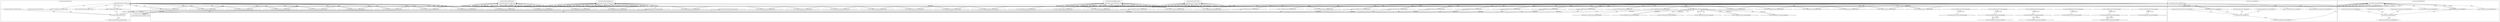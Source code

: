 digraph G {
	"1_fwatchdog#ServerID_667d78fb58-2fhs5"->"10.1.80.1:44448#ServerID_OuterContainerID"[ label="RESPONSE" ];
	"1_fwatchdog#ServerID_667d78fb58-2fhs5"->"10.1.80.1:44450#ServerID_OuterContainerID"[ label="RESPONSE" ];
	"10.1.80.1:44450#ServerID_OuterContainerID"->"1_fwatchdog#ServerID_667d78fb58-2fhs5"[ label="GET" ];
	"10.1.80.1:55918#ServerID_OuterContainerID"->"1_fwatchdog#ServerID_a5edef8e0079"[ label="read" ];
	"10.1.80.1:44448#ServerID_OuterContainerID"->"1_fwatchdog#ServerID_667d78fb58-2fhs5"[ label="GET" ];
	"1_fwatchdog#ServerID_6dcbcc88d5-4vpdn"->"10.1.80.1:55450#ServerID_OuterContainerID"[ label="RESPONSE" ];
	"1_fwatchdog#ServerID_6dcbcc88d5-4vpdn"->"10.1.80.1:55451#ServerID_OuterContainerID"[ label="RESPONSE" ];
	"10.1.80.1:55450#ServerID_OuterContainerID"->"1_fwatchdog#ServerID_6dcbcc88d5-4vpdn"[ label="GET" ];
	"10.1.80.1:55920#ServerID_OuterContainerID"->"1_fwatchdog#ServerID_a5edef8e0079"[ label="read" ];
	"10.1.80.1:55451#ServerID_OuterContainerID"->"1_fwatchdog#ServerID_6dcbcc88d5-4vpdn"[ label="GET" ];
	"10.1.80.1:54383#ServerID_OuterContainerID"->"1_fwatchdog#ServerID_8665dd9487-x4b6d"[ label="GET" ];
	"10.1.80.1:54382#ServerID_OuterContainerID"->"1_fwatchdog#ServerID_8665dd9487-x4b6d"[ label="GET" ];
	"1_fwatchdog#ServerID_8665dd9487-x4b6d"->"10.1.80.1:54383#ServerID_OuterContainerID"[ label="RESPONSE" ];
	"1_fwatchdog#ServerID_a5edef8e0079"->"10.1.80.1:55918#ServerID_OuterContainerID"[ label="write" ];
	"1_fwatchdog#ServerID_8665dd9487-x4b6d"->"10.1.80.1:54382#ServerID_OuterContainerID"[ label="RESPONSE" ];
	"10.1.80.1:55942#ServerID_OuterContainerID"->"1_fwatchdog#ServerID_76c96688d7-2rgjp"[ label="GET" ];
	"1_fwatchdog#ServerID_76c96688d7-2rgjp"->"10.1.80.1:55942#ServerID_OuterContainerID"[ label="RESPONSE" ];
	"10.1.80.1:55944#ServerID_OuterContainerID"->"1_fwatchdog#ServerID_76c96688d7-2rgjp"[ label="GET" ];
	"1_fwatchdog#ServerID_76c96688d7-2rgjp"->"10.1.80.1:55944#ServerID_OuterContainerID"[ label="RESPONSE" ];
	"1_fwatchdog#ServerID_a5edef8e0079"->"10.1.80.1:55920#ServerID_OuterContainerID"[ label="write" ];
	"10.1.80.1:44448#ServerID_OuterContainerID"->"1_fwatchdog#ServerID_79226724f3b6"[ label="read" ];
	"10.1.80.1:44450#ServerID_OuterContainerID"->"1_fwatchdog#ServerID_79226724f3b6"[ label="read" ];
	"1_fwatchdog#ServerID_79226724f3b6"->"10.1.80.1:44450#ServerID_OuterContainerID"[ label="write" ];
	"1_fwatchdog#ServerID_79226724f3b6"->"10.1.80.1:44448#ServerID_OuterContainerID"[ label="write" ];
	"10.1.80.1:55450#ServerID_OuterContainerID"->"1_fwatchdog#ServerID_d4de233c55aa"[ label="read" ];
	"10.1.80.1:55451#ServerID_OuterContainerID"->"1_fwatchdog#ServerID_d4de233c55aa"[ label="read" ];
	"1_fwatchdog#ServerID_d4de233c55aa"->"10.1.80.1:55451#ServerID_OuterContainerID"[ label="write" ];
	"1_fwatchdog#ServerID_d4de233c55aa"->"10.1.80.1:55450#ServerID_OuterContainerID"[ label="write" ];
	"10.1.80.1:54382#ServerID_OuterContainerID"->"1_fwatchdog#ServerID_8df4e6f0b536"[ label="read" ];
	"10.1.80.1:54383#ServerID_OuterContainerID"->"1_fwatchdog#ServerID_8df4e6f0b536"[ label="read" ];
	"1_fwatchdog#ServerID_8df4e6f0b536"->"10.1.80.1:54382#ServerID_OuterContainerID"[ label="write" ];
	"1_fwatchdog#ServerID_8df4e6f0b536"->"10.1.80.1:54383#ServerID_OuterContainerID"[ label="write" ];
	"10.1.80.1:55942#ServerID_OuterContainerID"->"1_fwatchdog#ServerID_a5edef8e0079"[ label="read" ];
	"10.1.80.1:55944#ServerID_OuterContainerID"->"1_fwatchdog#ServerID_a5edef8e0079"[ label="read" ];
	"10.1.80.1:44480#ServerID_OuterContainerID"->"1_fwatchdog#ServerID_667d78fb58-2fhs5"[ label="GET" ];
	"10.1.80.1:44482#ServerID_OuterContainerID"->"1_fwatchdog#ServerID_667d78fb58-2fhs5"[ label="GET" ];
	"1_fwatchdog#ServerID_667d78fb58-2fhs5"->"10.1.80.1:44480#ServerID_OuterContainerID"[ label="RESPONSE" ];
	"1_fwatchdog#ServerID_667d78fb58-2fhs5"->"10.1.80.1:44482#ServerID_OuterContainerID"[ label="RESPONSE" ];
	"10.1.80.1:55484#ServerID_OuterContainerID"->"1_fwatchdog#ServerID_6dcbcc88d5-4vpdn"[ label="GET" ];
	"1_fwatchdog#ServerID_6dcbcc88d5-4vpdn"->"10.1.80.1:55484#ServerID_OuterContainerID"[ label="RESPONSE" ];
	"10.1.80.1:55485#ServerID_OuterContainerID"->"1_fwatchdog#ServerID_6dcbcc88d5-4vpdn"[ label="GET" ];
	"1_fwatchdog#ServerID_6dcbcc88d5-4vpdn"->"10.1.80.1:55485#ServerID_OuterContainerID"[ label="RESPONSE" ];
	"10.1.80.1:54417#ServerID_OuterContainerID"->"1_fwatchdog#ServerID_8665dd9487-x4b6d"[ label="GET" ];
	"10.1.80.1:54416#ServerID_OuterContainerID"->"1_fwatchdog#ServerID_8665dd9487-x4b6d"[ label="GET" ];
	"1_fwatchdog#ServerID_8665dd9487-x4b6d"->"10.1.80.1:54417#ServerID_OuterContainerID"[ label="RESPONSE" ];
	"1_fwatchdog#ServerID_8665dd9487-x4b6d"->"10.1.80.1:54416#ServerID_OuterContainerID"[ label="RESPONSE" ];
	"10.1.80.1:55974#ServerID_OuterContainerID"->"1_fwatchdog#ServerID_76c96688d7-2rgjp"[ label="GET" ];
	"1_fwatchdog#ServerID_76c96688d7-2rgjp"->"10.1.80.1:55974#ServerID_OuterContainerID"[ label="RESPONSE" ];
	"10.1.80.1:55972#ServerID_OuterContainerID"->"1_fwatchdog#ServerID_76c96688d7-2rgjp"[ label="GET" ];
	"1_fwatchdog#ServerID_76c96688d7-2rgjp"->"10.1.80.1:55972#ServerID_OuterContainerID"[ label="RESPONSE" ];
	"1_fwatchdog#ServerID_a5edef8e0079"->"10.1.80.1:55942#ServerID_OuterContainerID"[ label="write" ];
	"10.1.80.247:33606#ServerID_OuterContainerID"->"1_fwatchdog#ServerID_6dcbcc88d5-4vpdn"[ label="POST" ];
	"1_fwatchdog#ServerID_6dcbcc88d5-4vpdn"->"gateway:8080#ServerID_OuterContainerID"[ label="POST" ];
	"1_fwatchdog#ServerID_6dcbcc88d5-4vpdn"->"10.1.80.247:8080#ServerID_OuterContainerID"[ label="POST" ];
	"10.1.80.247:37068#ServerID_OuterContainerID"->"1_fwatchdog#ServerID_8665dd9487-x4b6d"[ label="POST" ];
	"1_fwatchdog#ServerID_8665dd9487-x4b6d"->"10.1.80.247:37068#ServerID_OuterContainerID"[ label="RESPONSE" ];
	"10.1.80.247:8080#ServerID_OuterContainerID"->"1_fwatchdog#ServerID_6dcbcc88d5-4vpdn"[ label="RESPONSE" ];
	"gateway:8080#ServerID_OuterContainerID"->"1_fwatchdog#ServerID_6dcbcc88d5-4vpdn"[ label="RESPONSE" ];
	"10.1.80.247:44326#ServerID_OuterContainerID"->"1_fwatchdog#ServerID_76c96688d7-2rgjp"[ label="POST" ];
	"1_fwatchdog#ServerID_76c96688d7-2rgjp"->"10.1.80.247:44326#ServerID_OuterContainerID"[ label="RESPONSE" ];
	"1_fwatchdog#ServerID_a5edef8e0079"->"10.1.80.1:55944#ServerID_OuterContainerID"[ label="write" ];
	"1_fwatchdog#ServerID_6dcbcc88d5-4vpdn"->"10.1.80.247:33606#ServerID_OuterContainerID"[ label="RESPONSE" ];
	"10.1.80.1:44534#ServerID_OuterContainerID"->"1_fwatchdog#ServerID_667d78fb58-2fhs5"[ label="GET" ];
	"1_fwatchdog#ServerID_667d78fb58-2fhs5"->"10.1.80.1:44534#ServerID_OuterContainerID"[ label="RESPONSE" ];
	"10.1.80.1:44532#ServerID_OuterContainerID"->"1_fwatchdog#ServerID_667d78fb58-2fhs5"[ label="GET" ];
	"1_fwatchdog#ServerID_667d78fb58-2fhs5"->"10.1.80.1:44532#ServerID_OuterContainerID"[ label="RESPONSE" ];
	"10.1.80.1:55534#ServerID_OuterContainerID"->"1_fwatchdog#ServerID_6dcbcc88d5-4vpdn"[ label="GET" ];
	"10.1.80.1:44480#ServerID_OuterContainerID"->"1_fwatchdog#ServerID_79226724f3b6"[ label="read" ];
	"1_fwatchdog#ServerID_6dcbcc88d5-4vpdn"->"10.1.80.1:55534#ServerID_OuterContainerID"[ label="RESPONSE" ];
	"1_fwatchdog#ServerID_79226724f3b6"->"10.1.80.1:44480#ServerID_OuterContainerID"[ label="write" ];
	"10.1.80.1:55536#ServerID_OuterContainerID"->"1_fwatchdog#ServerID_6dcbcc88d5-4vpdn"[ label="GET" ];
	"1_fwatchdog#ServerID_6dcbcc88d5-4vpdn"->"10.1.80.1:55536#ServerID_OuterContainerID"[ label="RESPONSE" ];
	"10.1.80.1:44482#ServerID_OuterContainerID"->"1_fwatchdog#ServerID_79226724f3b6"[ label="read" ];
	"10.1.80.1:54466#ServerID_OuterContainerID"->"1_fwatchdog#ServerID_8665dd9487-x4b6d"[ label="GET" ];
	"10.1.80.1:54467#ServerID_OuterContainerID"->"1_fwatchdog#ServerID_8665dd9487-x4b6d"[ label="GET" ];
	"1_fwatchdog#ServerID_8665dd9487-x4b6d"->"10.1.80.1:54467#ServerID_OuterContainerID"[ label="RESPONSE" ];
	"10.1.80.1:56022#ServerID_OuterContainerID"->"1_fwatchdog#ServerID_76c96688d7-2rgjp"[ label="GET" ];
	"1_fwatchdog#ServerID_8665dd9487-x4b6d"->"10.1.80.1:54466#ServerID_OuterContainerID"[ label="RESPONSE" ];
	"10.1.80.1:56024#ServerID_OuterContainerID"->"1_fwatchdog#ServerID_76c96688d7-2rgjp"[ label="GET" ];
	"1_fwatchdog#ServerID_76c96688d7-2rgjp"->"10.1.80.1:56024#ServerID_OuterContainerID"[ label="RESPONSE" ];
	"1_fwatchdog#ServerID_79226724f3b6"->"10.1.80.1:44482#ServerID_OuterContainerID"[ label="write" ];
	"1_fwatchdog#ServerID_76c96688d7-2rgjp"->"10.1.80.1:56022#ServerID_OuterContainerID"[ label="RESPONSE" ];
	"10.1.80.1:44558#ServerID_OuterContainerID"->"1_fwatchdog#ServerID_667d78fb58-2fhs5"[ label="GET" ];
	"1_fwatchdog#ServerID_667d78fb58-2fhs5"->"10.1.80.1:44558#ServerID_OuterContainerID"[ label="RESPONSE" ];
	"10.1.80.1:44559#ServerID_OuterContainerID"->"1_fwatchdog#ServerID_667d78fb58-2fhs5"[ label="GET" ];
	"1_fwatchdog#ServerID_667d78fb58-2fhs5"->"10.1.80.1:44559#ServerID_OuterContainerID"[ label="RESPONSE" ];
	"10.1.80.1:55560#ServerID_OuterContainerID"->"1_fwatchdog#ServerID_6dcbcc88d5-4vpdn"[ label="GET" ];
	"1_fwatchdog#ServerID_6dcbcc88d5-4vpdn"->"10.1.80.1:55560#ServerID_OuterContainerID"[ label="RESPONSE" ];
	"10.1.80.1:55561#ServerID_OuterContainerID"->"1_fwatchdog#ServerID_6dcbcc88d5-4vpdn"[ label="GET" ];
	"1_fwatchdog#ServerID_6dcbcc88d5-4vpdn"->"10.1.80.1:55561#ServerID_OuterContainerID"[ label="RESPONSE" ];
	"10.1.80.1:54494#ServerID_OuterContainerID"->"1_fwatchdog#ServerID_8665dd9487-x4b6d"[ label="GET" ];
	"1_fwatchdog#ServerID_8665dd9487-x4b6d"->"10.1.80.1:54494#ServerID_OuterContainerID"[ label="RESPONSE" ];
	"10.1.80.1:55484#ServerID_OuterContainerID"->"1_fwatchdog#ServerID_d4de233c55aa"[ label="read" ];
	"10.1.80.1:54492#ServerID_OuterContainerID"->"1_fwatchdog#ServerID_8665dd9487-x4b6d"[ label="GET" ];
	"1_fwatchdog#ServerID_8665dd9487-x4b6d"->"10.1.80.1:54492#ServerID_OuterContainerID"[ label="RESPONSE" ];
	"10.1.80.1:56049#ServerID_OuterContainerID"->"1_fwatchdog#ServerID_76c96688d7-2rgjp"[ label="GET" ];
	"1_fwatchdog#ServerID_76c96688d7-2rgjp"->"10.1.80.1:56049#ServerID_OuterContainerID"[ label="RESPONSE" ];
	"10.1.80.1:56048#ServerID_OuterContainerID"->"1_fwatchdog#ServerID_76c96688d7-2rgjp"[ label="GET" ];
	"1_fwatchdog#ServerID_76c96688d7-2rgjp"->"10.1.80.1:56048#ServerID_OuterContainerID"[ label="RESPONSE" ];
	"1_fwatchdog#ServerID_d4de233c55aa"->"10.1.80.1:55484#ServerID_OuterContainerID"[ label="write" ];
	"10.1.80.1:55485#ServerID_OuterContainerID"->"1_fwatchdog#ServerID_d4de233c55aa"[ label="read" ];
	"10.1.80.1:44590#ServerID_OuterContainerID"->"1_fwatchdog#ServerID_667d78fb58-2fhs5"[ label="GET" ];
	"1_fwatchdog#ServerID_667d78fb58-2fhs5"->"10.1.80.1:44590#ServerID_OuterContainerID"[ label="RESPONSE" ];
	"10.1.80.1:44592#ServerID_OuterContainerID"->"1_fwatchdog#ServerID_667d78fb58-2fhs5"[ label="GET" ];
	"1_fwatchdog#ServerID_667d78fb58-2fhs5"->"10.1.80.1:44592#ServerID_OuterContainerID"[ label="RESPONSE" ];
	"10.1.80.1:55594#ServerID_OuterContainerID"->"1_fwatchdog#ServerID_6dcbcc88d5-4vpdn"[ label="GET" ];
	"1_fwatchdog#ServerID_6dcbcc88d5-4vpdn"->"10.1.80.1:55594#ServerID_OuterContainerID"[ label="RESPONSE" ];
	"10.1.80.1:55592#ServerID_OuterContainerID"->"1_fwatchdog#ServerID_6dcbcc88d5-4vpdn"[ label="GET" ];
	"1_fwatchdog#ServerID_6dcbcc88d5-4vpdn"->"10.1.80.1:55592#ServerID_OuterContainerID"[ label="RESPONSE" ];
	"1_fwatchdog#ServerID_d4de233c55aa"->"10.1.80.1:55485#ServerID_OuterContainerID"[ label="write" ];
	"10.1.80.1:54526#ServerID_OuterContainerID"->"1_fwatchdog#ServerID_8665dd9487-x4b6d"[ label="GET" ];
	"1_fwatchdog#ServerID_8665dd9487-x4b6d"->"10.1.80.1:54526#ServerID_OuterContainerID"[ label="RESPONSE" ];
	"10.1.80.1:54527#ServerID_OuterContainerID"->"1_fwatchdog#ServerID_8665dd9487-x4b6d"[ label="GET" ];
	"1_fwatchdog#ServerID_8665dd9487-x4b6d"->"10.1.80.1:54527#ServerID_OuterContainerID"[ label="RESPONSE" ];
	"10.1.80.1:56082#ServerID_OuterContainerID"->"1_fwatchdog#ServerID_76c96688d7-2rgjp"[ label="GET" ];
	"10.1.80.1:56084#ServerID_OuterContainerID"->"1_fwatchdog#ServerID_76c96688d7-2rgjp"[ label="GET" ];
	"10.1.80.1:54416#ServerID_OuterContainerID"->"1_fwatchdog#ServerID_8df4e6f0b536"[ label="read" ];
	"10.1.80.1:54417#ServerID_OuterContainerID"->"1_fwatchdog#ServerID_8df4e6f0b536"[ label="read" ];
	"1_fwatchdog#ServerID_8df4e6f0b536"->"10.1.80.1:54417#ServerID_OuterContainerID"[ label="write" ];
	"1_fwatchdog#ServerID_8df4e6f0b536"->"10.1.80.1:54416#ServerID_OuterContainerID"[ label="write" ];
	"10.1.80.1:55972#ServerID_OuterContainerID"->"1_fwatchdog#ServerID_a5edef8e0079"[ label="read" ];
	"10.1.80.1:55974#ServerID_OuterContainerID"->"1_fwatchdog#ServerID_a5edef8e0079"[ label="read" ];
	"1_fwatchdog#ServerID_a5edef8e0079"->"10.1.80.1:55974#ServerID_OuterContainerID"[ label="write" ];
	"1_fwatchdog#ServerID_a5edef8e0079"->"10.1.80.1:55972#ServerID_OuterContainerID"[ label="write" ];
	"10.1.80.247:33606#ServerID_OuterContainerID"->"1_fwatchdog#ServerID_d4de233c55aa"[ label="read" ];
	"1_fwatchdog#ServerID_d4de233c55aa"->"pipe:[273416759]#ServerID_d4de233c55aa"[ label="write" ];
	"1_fwatchdog#ServerID_d4de233c55aa"->"localhost:3000#ServerID_d4de233c55aa"[ label="connect" ];
	"1_fwatchdog#ServerID_d4de233c55aa"->"localhost:3000#ServerID_d4de233c55aa"[ label="write" ];
	"localhost:3000#ServerID_d4de233c55aa"->"1_fwatchdog#ServerID_d4de233c55aa"[ label="read" ];
	"localhost:3000#ServerID_d4de233c55aa"->"10_node#ServerID_d4de233c55aa"[ label="read" ];
	"10_node#ServerID_d4de233c55aa"->"pipe:[273418164]#ServerID_d4de233c55aa"[ label="write" ];
	"/etc/hosts#ServerID_d4de233c55aa"->"10_node#ServerID_d4de233c55aa"[ label="read" ];
	"/etc/resolv.conf#ServerID_d4de233c55aa"->"10_node#ServerID_d4de233c55aa"[ label="read" ];
	"10_node#ServerID_d4de233c55aa"->"10.152.183.10:53#ServerID_OuterContainerID"[ label="sendto" ];
	"10.152.183.10:53#ServerID_OuterContainerID"->"10_node#ServerID_d4de233c55aa"[ label="recvfrom" ];
	"10.1.80.247:37068#ServerID_OuterContainerID"->"1_fwatchdog#ServerID_8df4e6f0b536"[ label="read" ];
	"10_node#ServerID_d4de233c55aa"->"gateway:8080#ServerID_OuterContainerID"[ label="connect" ];
	"1_fwatchdog#ServerID_8df4e6f0b536"->"pipe:[273416824]#ServerID_8df4e6f0b536"[ label="write" ];
	"localhost:3000#ServerID_8df4e6f0b536"->"1_fwatchdog#ServerID_8df4e6f0b536"[ label="read" ];
	"1_fwatchdog#ServerID_8df4e6f0b536"->"localhost:3000#ServerID_8df4e6f0b536"[ label="connect" ];
	"1_fwatchdog#ServerID_8df4e6f0b536"->"localhost:3000#ServerID_8df4e6f0b536"[ label="write" ];
	"localhost:3000#ServerID_8df4e6f0b536"->"12_node#ServerID_8df4e6f0b536"[ label="read" ];
	"/home/app/node_modules#ServerID_8df4e6f0b536"->"12_node#ServerID_8df4e6f0b536"[ label="read" ];
	"/etc/localtime#ServerID_8df4e6f0b536"->"12_node#ServerID_8df4e6f0b536"[ label="read" ];
	"12_node#ServerID_8df4e6f0b536"->"pipe:[273418319]#ServerID_8df4e6f0b536"[ label="write" ];
	"/usr/share/zoneinfo/#ServerID_8df4e6f0b536"->"12_node#ServerID_8df4e6f0b536"[ label="read" ];
	"1_fwatchdog#ServerID_8df4e6f0b536"->"pipe:[273416825]#ServerID_8df4e6f0b536"[ label="write" ];
	"1_fwatchdog#ServerID_8df4e6f0b536"->"10.1.80.247:37068#ServerID_OuterContainerID"[ label="write" ];
	"gateway:8080#ServerID_OuterContainerID"->"10_node#ServerID_d4de233c55aa"[ label="read" ];
	"10.1.80.247:44326#ServerID_OuterContainerID"->"1_fwatchdog#ServerID_a5edef8e0079"[ label="read" ];
	"1_fwatchdog#ServerID_a5edef8e0079"->"localhost:3000#ServerID_a5edef8e0079"[ label="connect" ];
	"localhost:3000#ServerID_a5edef8e0079"->"1_fwatchdog#ServerID_a5edef8e0079"[ label="read" ];
	"1_fwatchdog#ServerID_a5edef8e0079"->"localhost:3000#ServerID_a5edef8e0079"[ label="write" ];
	"localhost:3000#ServerID_a5edef8e0079"->"15_node#ServerID_a5edef8e0079"[ label="read" ];
	"15_node#ServerID_a5edef8e0079"->"pipe:[273418748]#ServerID_a5edef8e0079"[ label="write" ];
	"pipe:[273418748]#ServerID_a5edef8e0079"->"1_fwatchdog#ServerID_a5edef8e0079"[ label="read" ];
	"1_fwatchdog#ServerID_a5edef8e0079"->"pipe:[273417046]#ServerID_a5edef8e0079"[ label="write" ];
	"/home/app/node_modules#ServerID_a5edef8e0079"->"15_node#ServerID_a5edef8e0079"[ label="read" ];
	"/etc/localtime#ServerID_a5edef8e0079"->"15_node#ServerID_a5edef8e0079"[ label="read" ];
	"/usr/share/zoneinfo/#ServerID_a5edef8e0079"->"15_node#ServerID_a5edef8e0079"[ label="read" ];
	"1_fwatchdog#ServerID_a5edef8e0079"->"/home/app/request.alastor.log#ServerID_a5edef8e0079"[ label="write" ];
	"1_fwatchdog#ServerID_a5edef8e0079"->"10.1.80.247:44326#ServerID_OuterContainerID"[ label="write" ];
	"1_fwatchdog#ServerID_d4de233c55aa"->"pipe:[273416760]#ServerID_d4de233c55aa"[ label="write" ];
	"1_fwatchdog#ServerID_d4de233c55aa"->"10.1.80.247:33606#ServerID_OuterContainerID"[ label="write" ];
	"10.1.80.1:44534#ServerID_OuterContainerID"->"1_fwatchdog#ServerID_79226724f3b6"[ label="read" ];
	"10.1.80.1:44532#ServerID_OuterContainerID"->"1_fwatchdog#ServerID_79226724f3b6"[ label="read" ];
	"1_fwatchdog#ServerID_d4de233c55aa"->"10.1.80.1:55534#ServerID_OuterContainerID"[ label="write" ];
	"1_fwatchdog#ServerID_79226724f3b6"->"10.1.80.1:44532#ServerID_OuterContainerID"[ label="write" ];
	"1_fwatchdog#ServerID_79226724f3b6"->"10.1.80.1:44534#ServerID_OuterContainerID"[ label="write" ];
	"10.1.80.1:55536#ServerID_OuterContainerID"->"1_fwatchdog#ServerID_d4de233c55aa"[ label="read" ];
	"10.1.80.1:55534#ServerID_OuterContainerID"->"1_fwatchdog#ServerID_d4de233c55aa"[ label="read" ];
	"1_fwatchdog#ServerID_d4de233c55aa"->"10.1.80.1:55536#ServerID_OuterContainerID"[ label="write" ];
	"10.1.80.1:54467#ServerID_OuterContainerID"->"1_fwatchdog#ServerID_8df4e6f0b536"[ label="read" ];
	"1_fwatchdog#ServerID_8df4e6f0b536"->"10.1.80.1:54467#ServerID_OuterContainerID"[ label="write" ];
	"10.1.80.1:54466#ServerID_OuterContainerID"->"1_fwatchdog#ServerID_8df4e6f0b536"[ label="read" ];
	"10.1.80.1:56024#ServerID_OuterContainerID"->"1_fwatchdog#ServerID_a5edef8e0079"[ label="read" ];
	"1_fwatchdog#ServerID_8df4e6f0b536"->"10.1.80.1:54466#ServerID_OuterContainerID"[ label="write" ];
	"1_fwatchdog#ServerID_a5edef8e0079"->"10.1.80.1:56024#ServerID_OuterContainerID"[ label="write" ];
	"10.1.80.1:56022#ServerID_OuterContainerID"->"1_fwatchdog#ServerID_a5edef8e0079"[ label="read" ];
	"1_fwatchdog#ServerID_a5edef8e0079"->"10.1.80.1:56022#ServerID_OuterContainerID"[ label="write" ];
	"10.1.80.1:44558#ServerID_OuterContainerID"->"1_fwatchdog#ServerID_79226724f3b6"[ label="read" ];
	"10.1.80.1:44559#ServerID_OuterContainerID"->"1_fwatchdog#ServerID_79226724f3b6"[ label="read" ];
	"1_fwatchdog#ServerID_79226724f3b6"->"10.1.80.1:44558#ServerID_OuterContainerID"[ label="write" ];
	"1_fwatchdog#ServerID_79226724f3b6"->"10.1.80.1:44559#ServerID_OuterContainerID"[ label="write" ];
	"10.1.80.1:55561#ServerID_OuterContainerID"->"1_fwatchdog#ServerID_d4de233c55aa"[ label="read" ];
	"10.1.80.1:55560#ServerID_OuterContainerID"->"1_fwatchdog#ServerID_d4de233c55aa"[ label="read" ];
	"1_fwatchdog#ServerID_d4de233c55aa"->"10.1.80.1:55560#ServerID_OuterContainerID"[ label="write" ];
	"1_fwatchdog#ServerID_d4de233c55aa"->"10.1.80.1:55561#ServerID_OuterContainerID"[ label="write" ];
	"10.1.80.1:54492#ServerID_OuterContainerID"->"1_fwatchdog#ServerID_8df4e6f0b536"[ label="read" ];
	"10.1.80.1:54494#ServerID_OuterContainerID"->"1_fwatchdog#ServerID_8df4e6f0b536"[ label="read" ];
	"1_fwatchdog#ServerID_8df4e6f0b536"->"10.1.80.1:54494#ServerID_OuterContainerID"[ label="write" ];
	"1_fwatchdog#ServerID_8df4e6f0b536"->"10.1.80.1:54492#ServerID_OuterContainerID"[ label="write" ];
	"10.1.80.1:56048#ServerID_OuterContainerID"->"1_fwatchdog#ServerID_a5edef8e0079"[ label="read" ];
	"10.1.80.1:56049#ServerID_OuterContainerID"->"1_fwatchdog#ServerID_a5edef8e0079"[ label="read" ];
	"1_fwatchdog#ServerID_a5edef8e0079"->"10.1.80.1:56049#ServerID_OuterContainerID"[ label="write" ];
	"1_fwatchdog#ServerID_a5edef8e0079"->"10.1.80.1:56048#ServerID_OuterContainerID"[ label="write" ];
	"10.1.80.1:44592#ServerID_OuterContainerID"->"1_fwatchdog#ServerID_79226724f3b6"[ label="read" ];
	"10.1.80.1:44590#ServerID_OuterContainerID"->"1_fwatchdog#ServerID_79226724f3b6"[ label="read" ];
	"1_fwatchdog#ServerID_79226724f3b6"->"10.1.80.1:44590#ServerID_OuterContainerID"[ label="write" ];
	"1_fwatchdog#ServerID_79226724f3b6"->"10.1.80.1:44592#ServerID_OuterContainerID"[ label="write" ];
	"10.1.80.1:55594#ServerID_OuterContainerID"->"1_fwatchdog#ServerID_d4de233c55aa"[ label="read" ];
	"10.1.80.1:55592#ServerID_OuterContainerID"->"1_fwatchdog#ServerID_d4de233c55aa"[ label="read" ];
	"1_fwatchdog#ServerID_d4de233c55aa"->"10.1.80.1:55594#ServerID_OuterContainerID"[ label="write" ];
	"10.1.80.1:54526#ServerID_OuterContainerID"->"1_fwatchdog#ServerID_8df4e6f0b536"[ label="read" ];
	"1_fwatchdog#ServerID_d4de233c55aa"->"10.1.80.1:55592#ServerID_OuterContainerID"[ label="write" ];
	"10.1.80.1:54527#ServerID_OuterContainerID"->"1_fwatchdog#ServerID_8df4e6f0b536"[ label="read" ];
	"1_fwatchdog#ServerID_8df4e6f0b536"->"10.1.80.1:54526#ServerID_OuterContainerID"[ label="write" ];
	"1_fwatchdog#ServerID_8df4e6f0b536"->"10.1.80.1:54527#ServerID_OuterContainerID"[ label="write" ];
	"10.1.80.1:56084#ServerID_OuterContainerID"->"1_fwatchdog#ServerID_a5edef8e0079"[ label="read" ];
	"10.1.80.1:56082#ServerID_OuterContainerID"->"1_fwatchdog#ServerID_a5edef8e0079"[ label="read" ];
	"1_fwatchdog#ServerID_a5edef8e0079"->"10.1.80.1:56084#ServerID_OuterContainerID"[ label="write" ];
	"1_fwatchdog#ServerID_a5edef8e0079"->"10.1.80.1:56082#ServerID_OuterContainerID"[ label="write" ];
	"10.1.80.1:41316#ServerID_OuterContainerID"->"10.1.80.235:8080#ServerID_OuterContainerID"[ label="GET" ];
	"10.1.80.235:8080#ServerID_OuterContainerID"->"10.1.80.1:41316#ServerID_OuterContainerID"[ label="RESPONSE" ];
	"10.1.80.1:47632#ServerID_OuterContainerID"->"10.1.80.243:9090#ServerID_OuterContainerID"[ label="GET" ];
	"10.1.80.243:9090#ServerID_OuterContainerID"->"10.1.80.1:47632#ServerID_OuterContainerID"[ label="RESPONSE" ];
	"10.1.80.243:49946#ServerID_OuterContainerID"->"10.1.80.247:8082#ServerID_OuterContainerID"[ label="GET" ];
	"10.1.80.1:60945#ServerID_OuterContainerID"->"10.1.80.247:8080#ServerID_OuterContainerID"[ label="GET" ];
	"10.1.80.247:8082#ServerID_OuterContainerID"->"10.1.80.243:49946#ServerID_OuterContainerID"[ label="RESPONSE" ];
	"10.1.80.1:60944#ServerID_OuterContainerID"->"10.1.80.247:8080#ServerID_OuterContainerID"[ label="GET" ];
	"10.1.80.247:8080#ServerID_OuterContainerID"->"10.1.80.1:60945#ServerID_OuterContainerID"[ label="RESPONSE" ];
	"10.1.80.247:8080#ServerID_OuterContainerID"->"10.1.80.1:60944#ServerID_OuterContainerID"[ label="RESPONSE" ];
	"10.1.80.1:45098#ServerID_OuterContainerID"->"10.1.80.245:9093#ServerID_OuterContainerID"[ label="GET" ];
	"10.1.80.245:9093#ServerID_OuterContainerID"->"10.1.80.1:45098#ServerID_OuterContainerID"[ label="RESPONSE" ];
	"10.1.80.1:29619#ServerID_OuterContainerID"->"10.1.80.247:8080#ServerID_OuterContainerID"[ label="POST" ];
	"10.1.80.247:8080#ServerID_OuterContainerID"->"10.1.80.1:29619#ServerID_OuterContainerID"[ label="RESPONSE" ];
	"10.1.80.247:8080#ServerID_OuterContainerID"->"10.0.88.125:31112#ServerID_OuterContainerID"[ label="RESPONSE" ];
	"10.1.80.1:52834#ServerID_OuterContainerID"->"10.1.80.233:8000#ServerID_OuterContainerID"[ label="GET" ];
	"10.1.80.233:8000#ServerID_OuterContainerID"->"10.1.80.1:52834#ServerID_OuterContainerID"[ label="RESPONSE" ];
	"10.1.80.1:45020#ServerID_OuterContainerID"->"10.1.80.233:8000#ServerID_OuterContainerID"[ label="GET" ];
	"10.1.80.233:8000#ServerID_OuterContainerID"->"10.1.80.1:45020#ServerID_OuterContainerID"[ label="RESPONSE" ];
	"10.1.80.1:32815#ServerID_OuterContainerID"->"10.1.80.247:8080#ServerID_OuterContainerID"[ label="GET" ];
	"10.1.80.1:32814#ServerID_OuterContainerID"->"10.1.80.247:8080#ServerID_OuterContainerID"[ label="GET" ];
	"10.1.80.247:8080#ServerID_OuterContainerID"->"10.1.80.1:32815#ServerID_OuterContainerID"[ label="RESPONSE" ];
	"10.1.80.247:8080#ServerID_OuterContainerID"->"10.1.80.1:32814#ServerID_OuterContainerID"[ label="RESPONSE" ];
	"10.1.80.1:36926#ServerID_OuterContainerID"->"10.1.80.235:8181#ServerID_OuterContainerID"[ label="GET" ];
	"10.1.80.235:8181#ServerID_OuterContainerID"->"10.1.80.1:36926#ServerID_OuterContainerID"[ label="RESPONSE" ];
	"10.1.80.1:47746#ServerID_OuterContainerID"->"10.1.80.243:9090#ServerID_OuterContainerID"[ label="GET" ];
	"10.1.80.243:9090#ServerID_OuterContainerID"->"10.1.80.1:47746#ServerID_OuterContainerID"[ label="RESPONSE" ];
	"10.1.80.1:45196#ServerID_OuterContainerID"->"10.1.80.245:9093#ServerID_OuterContainerID"[ label="GET" ];
	"10.1.80.245:9093#ServerID_OuterContainerID"->"10.1.80.1:45196#ServerID_OuterContainerID"[ label="RESPONSE" ];
	subgraph "clusterServerID_667d78fb58-2fhs5" {
	label="clusterServerID_667d78fb58-2fhs5";
	"1_fwatchdog#ServerID_667d78fb58-2fhs5" [ shape=box ];

}
;
	subgraph "clusterServerID_6dcbcc88d5-4vpdn" {
	label="clusterServerID_6dcbcc88d5-4vpdn";
	"1_fwatchdog#ServerID_6dcbcc88d5-4vpdn" [ shape=box ];

}
;
	subgraph "clusterServerID_76c96688d7-2rgjp" {
	label="clusterServerID_76c96688d7-2rgjp";
	"1_fwatchdog#ServerID_76c96688d7-2rgjp" [ shape=box ];

}
;
	subgraph "clusterServerID_79226724f3b6" {
	label="clusterServerID_79226724f3b6";
	"1_fwatchdog#ServerID_79226724f3b6" [ shape=box ];

}
;
	subgraph "clusterServerID_8665dd9487-x4b6d" {
	label="clusterServerID_8665dd9487-x4b6d";
	"1_fwatchdog#ServerID_8665dd9487-x4b6d" [ shape=box ];

}
;
	subgraph "clusterServerID_8df4e6f0b536" {
	label="clusterServerID_8df4e6f0b536";
	"/etc/localtime#ServerID_8df4e6f0b536" [ shape=ellipse ];
	"/home/app/node_modules#ServerID_8df4e6f0b536" [ shape=ellipse ];
	"/usr/share/zoneinfo/#ServerID_8df4e6f0b536" [ shape=ellipse ];
	"12_node#ServerID_8df4e6f0b536" [ shape=box ];
	"1_fwatchdog#ServerID_8df4e6f0b536" [ shape=box ];
	"localhost:3000#ServerID_8df4e6f0b536" [ shape=diamond ];
	"pipe:[273416824]#ServerID_8df4e6f0b536" [ shape=ellipse ];
	"pipe:[273416825]#ServerID_8df4e6f0b536" [ shape=ellipse ];
	"pipe:[273418319]#ServerID_8df4e6f0b536" [ shape=ellipse ];

}
;
	subgraph "clusterServerID_OuterContainerID" {
	label="clusterServerID_OuterContainerID";
	"10.0.88.125:31112#ServerID_OuterContainerID" [ shape=diamond ];
	"10.1.80.1:29619#ServerID_OuterContainerID" [ shape=diamond ];
	"10.1.80.1:32814#ServerID_OuterContainerID" [ shape=diamond ];
	"10.1.80.1:32815#ServerID_OuterContainerID" [ shape=diamond ];
	"10.1.80.1:36926#ServerID_OuterContainerID" [ shape=diamond ];
	"10.1.80.1:41316#ServerID_OuterContainerID" [ shape=diamond ];
	"10.1.80.1:44448#ServerID_OuterContainerID" [ shape=diamond ];
	"10.1.80.1:44450#ServerID_OuterContainerID" [ shape=diamond ];
	"10.1.80.1:44480#ServerID_OuterContainerID" [ shape=diamond ];
	"10.1.80.1:44482#ServerID_OuterContainerID" [ shape=diamond ];
	"10.1.80.1:44532#ServerID_OuterContainerID" [ shape=diamond ];
	"10.1.80.1:44534#ServerID_OuterContainerID" [ shape=diamond ];
	"10.1.80.1:44558#ServerID_OuterContainerID" [ shape=diamond ];
	"10.1.80.1:44559#ServerID_OuterContainerID" [ shape=diamond ];
	"10.1.80.1:44590#ServerID_OuterContainerID" [ shape=diamond ];
	"10.1.80.1:44592#ServerID_OuterContainerID" [ shape=diamond ];
	"10.1.80.1:45020#ServerID_OuterContainerID" [ shape=diamond ];
	"10.1.80.1:45098#ServerID_OuterContainerID" [ shape=diamond ];
	"10.1.80.1:45196#ServerID_OuterContainerID" [ shape=diamond ];
	"10.1.80.1:47632#ServerID_OuterContainerID" [ shape=diamond ];
	"10.1.80.1:47746#ServerID_OuterContainerID" [ shape=diamond ];
	"10.1.80.1:52834#ServerID_OuterContainerID" [ shape=diamond ];
	"10.1.80.1:54382#ServerID_OuterContainerID" [ shape=diamond ];
	"10.1.80.1:54383#ServerID_OuterContainerID" [ shape=diamond ];
	"10.1.80.1:54416#ServerID_OuterContainerID" [ shape=diamond ];
	"10.1.80.1:54417#ServerID_OuterContainerID" [ shape=diamond ];
	"10.1.80.1:54466#ServerID_OuterContainerID" [ shape=diamond ];
	"10.1.80.1:54467#ServerID_OuterContainerID" [ shape=diamond ];
	"10.1.80.1:54492#ServerID_OuterContainerID" [ shape=diamond ];
	"10.1.80.1:54494#ServerID_OuterContainerID" [ shape=diamond ];
	"10.1.80.1:54526#ServerID_OuterContainerID" [ shape=diamond ];
	"10.1.80.1:54527#ServerID_OuterContainerID" [ shape=diamond ];
	"10.1.80.1:55450#ServerID_OuterContainerID" [ shape=diamond ];
	"10.1.80.1:55451#ServerID_OuterContainerID" [ shape=diamond ];
	"10.1.80.1:55484#ServerID_OuterContainerID" [ shape=diamond ];
	"10.1.80.1:55485#ServerID_OuterContainerID" [ shape=diamond ];
	"10.1.80.1:55534#ServerID_OuterContainerID" [ shape=diamond ];
	"10.1.80.1:55536#ServerID_OuterContainerID" [ shape=diamond ];
	"10.1.80.1:55560#ServerID_OuterContainerID" [ shape=diamond ];
	"10.1.80.1:55561#ServerID_OuterContainerID" [ shape=diamond ];
	"10.1.80.1:55592#ServerID_OuterContainerID" [ shape=diamond ];
	"10.1.80.1:55594#ServerID_OuterContainerID" [ shape=diamond ];
	"10.1.80.1:55918#ServerID_OuterContainerID" [ shape=diamond ];
	"10.1.80.1:55920#ServerID_OuterContainerID" [ shape=diamond ];
	"10.1.80.1:55942#ServerID_OuterContainerID" [ shape=diamond ];
	"10.1.80.1:55944#ServerID_OuterContainerID" [ shape=diamond ];
	"10.1.80.1:55972#ServerID_OuterContainerID" [ shape=diamond ];
	"10.1.80.1:55974#ServerID_OuterContainerID" [ shape=diamond ];
	"10.1.80.1:56022#ServerID_OuterContainerID" [ shape=diamond ];
	"10.1.80.1:56024#ServerID_OuterContainerID" [ shape=diamond ];
	"10.1.80.1:56048#ServerID_OuterContainerID" [ shape=diamond ];
	"10.1.80.1:56049#ServerID_OuterContainerID" [ shape=diamond ];
	"10.1.80.1:56082#ServerID_OuterContainerID" [ shape=diamond ];
	"10.1.80.1:56084#ServerID_OuterContainerID" [ shape=diamond ];
	"10.1.80.1:60944#ServerID_OuterContainerID" [ shape=diamond ];
	"10.1.80.1:60945#ServerID_OuterContainerID" [ shape=diamond ];
	"10.1.80.233:8000#ServerID_OuterContainerID" [ shape=diamond ];
	"10.1.80.235:8080#ServerID_OuterContainerID" [ shape=diamond ];
	"10.1.80.235:8181#ServerID_OuterContainerID" [ shape=diamond ];
	"10.1.80.243:49946#ServerID_OuterContainerID" [ shape=diamond ];
	"10.1.80.243:9090#ServerID_OuterContainerID" [ shape=diamond ];
	"10.1.80.245:9093#ServerID_OuterContainerID" [ shape=diamond ];
	"10.1.80.247:33606#ServerID_OuterContainerID" [ shape=diamond ];
	"10.1.80.247:37068#ServerID_OuterContainerID" [ shape=diamond ];
	"10.1.80.247:44326#ServerID_OuterContainerID" [ shape=diamond ];
	"10.1.80.247:8080#ServerID_OuterContainerID" [ shape=diamond ];
	"10.1.80.247:8082#ServerID_OuterContainerID" [ shape=diamond ];
	"10.152.183.10:53#ServerID_OuterContainerID" [ shape=diamond ];
	"gateway:8080#ServerID_OuterContainerID" [ shape=diamond ];

}
;
	subgraph "clusterServerID_a5edef8e0079" {
	label="clusterServerID_a5edef8e0079";
	"/etc/localtime#ServerID_a5edef8e0079" [ shape=ellipse ];
	"/home/app/node_modules#ServerID_a5edef8e0079" [ shape=ellipse ];
	"/home/app/request.alastor.log#ServerID_a5edef8e0079" [ shape=ellipse ];
	"/usr/share/zoneinfo/#ServerID_a5edef8e0079" [ shape=ellipse ];
	"15_node#ServerID_a5edef8e0079" [ shape=box ];
	"1_fwatchdog#ServerID_a5edef8e0079" [ shape=box ];
	"localhost:3000#ServerID_a5edef8e0079" [ shape=diamond ];
	"pipe:[273417046]#ServerID_a5edef8e0079" [ shape=ellipse ];
	"pipe:[273418748]#ServerID_a5edef8e0079" [ shape=ellipse ];

}
;
	subgraph "clusterServerID_d4de233c55aa" {
	label="clusterServerID_d4de233c55aa";
	"/etc/hosts#ServerID_d4de233c55aa" [ shape=ellipse ];
	"/etc/resolv.conf#ServerID_d4de233c55aa" [ shape=ellipse ];
	"10_node#ServerID_d4de233c55aa" [ shape=box ];
	"1_fwatchdog#ServerID_d4de233c55aa" [ shape=box ];
	"localhost:3000#ServerID_d4de233c55aa" [ shape=diamond ];
	"pipe:[273416759]#ServerID_d4de233c55aa" [ shape=ellipse ];
	"pipe:[273416760]#ServerID_d4de233c55aa" [ shape=ellipse ];
	"pipe:[273418164]#ServerID_d4de233c55aa" [ shape=ellipse ];

}
;

}
